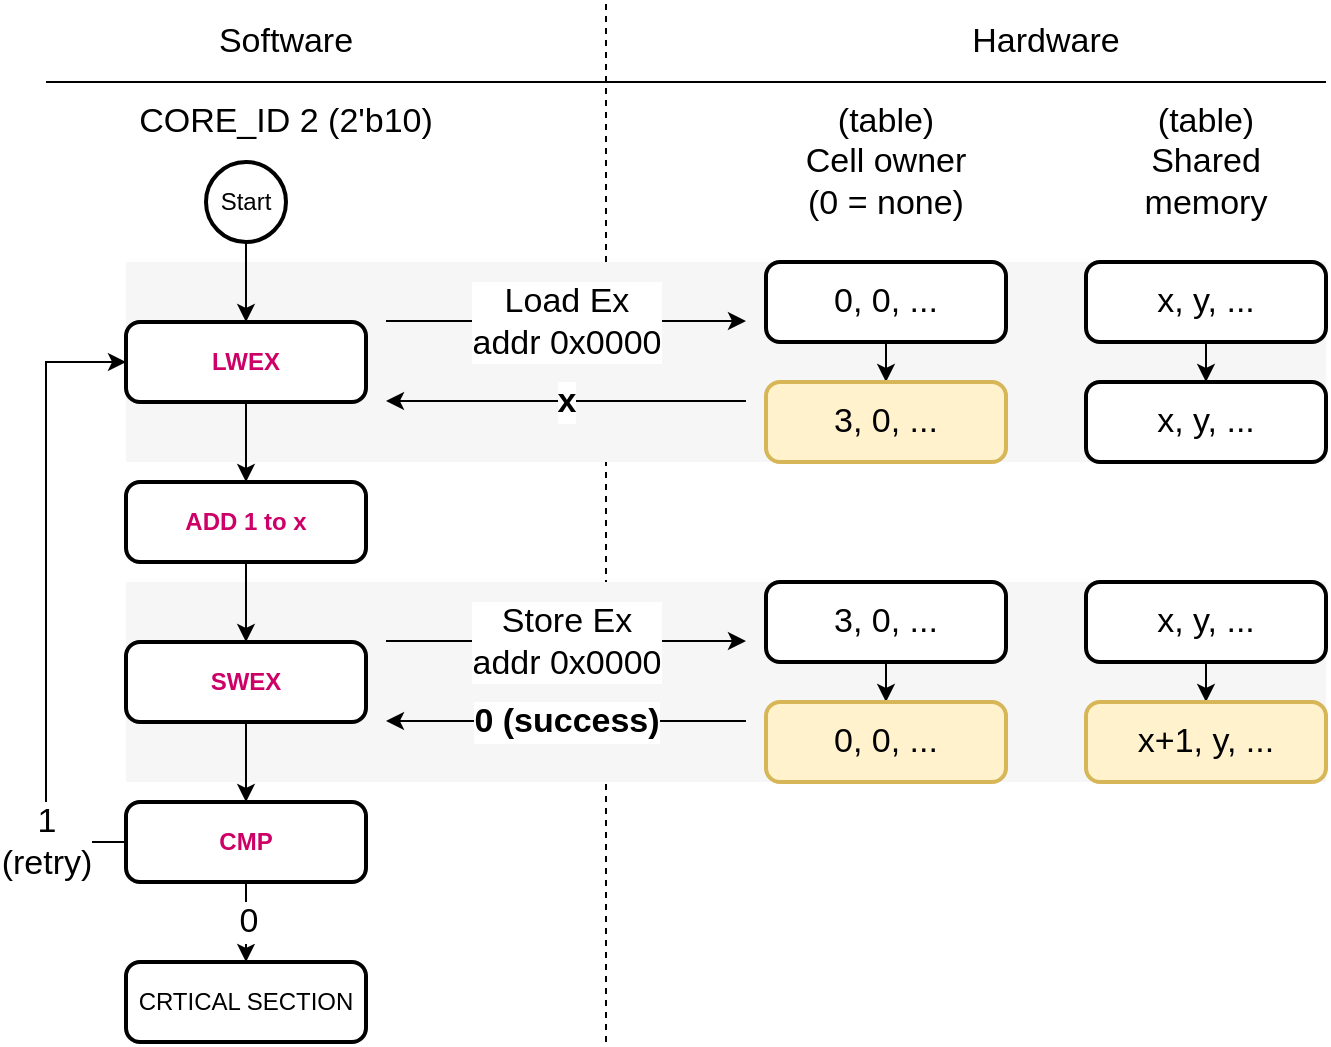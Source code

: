 <mxfile version="10.9.8" type="device"><diagram id="5iOHkhBO81E3pEacOJUz" name="Page-1"><mxGraphModel dx="1221" dy="658" grid="1" gridSize="10" guides="1" tooltips="1" connect="1" arrows="1" fold="1" page="1" pageScale="1" pageWidth="827" pageHeight="1169" math="0" shadow="0"><root><mxCell id="0"/><mxCell id="1" parent="0"/><mxCell id="m4iG0RVRwc96b8474r9m-54" value="" style="endArrow=none;dashed=1;html=1;fontSize=17;" edge="1" parent="1"><mxGeometry width="50" height="50" relative="1" as="geometry"><mxPoint x="400" y="520" as="sourcePoint"/><mxPoint x="400" as="targetPoint"/></mxGeometry></mxCell><mxCell id="m4iG0RVRwc96b8474r9m-53" value="" style="rounded=0;whiteSpace=wrap;html=1;fontSize=17;align=left;strokeColor=none;fillColor=#F6F6F6;" vertex="1" parent="1"><mxGeometry x="160" y="130" width="600" height="100" as="geometry"/></mxCell><mxCell id="m4iG0RVRwc96b8474r9m-52" value="" style="rounded=0;whiteSpace=wrap;html=1;fontSize=17;align=left;strokeColor=none;fillColor=#F6F6F6;" vertex="1" parent="1"><mxGeometry x="160" y="290" width="600" height="100" as="geometry"/></mxCell><mxCell id="m4iG0RVRwc96b8474r9m-31" style="edgeStyle=orthogonalEdgeStyle;rounded=0;orthogonalLoop=1;jettySize=auto;html=1;exitX=0.5;exitY=1;exitDx=0;exitDy=0;startArrow=none;startFill=0;endArrow=classic;endFill=1;fontSize=17;" edge="1" parent="1" source="m4iG0RVRwc96b8474r9m-1"><mxGeometry relative="1" as="geometry"><mxPoint x="220" y="240" as="targetPoint"/></mxGeometry></mxCell><mxCell id="m4iG0RVRwc96b8474r9m-1" value="LWEX" style="rounded=1;whiteSpace=wrap;html=1;absoluteArcSize=1;arcSize=14;strokeWidth=2;fontStyle=1;fontColor=#CC0066;" vertex="1" parent="1"><mxGeometry x="160" y="160" width="120" height="40" as="geometry"/></mxCell><mxCell id="m4iG0RVRwc96b8474r9m-4" style="edgeStyle=orthogonalEdgeStyle;rounded=0;orthogonalLoop=1;jettySize=auto;html=1;exitX=0.5;exitY=1;exitDx=0;exitDy=0;exitPerimeter=0;entryX=0.5;entryY=0;entryDx=0;entryDy=0;" edge="1" parent="1" source="m4iG0RVRwc96b8474r9m-2" target="m4iG0RVRwc96b8474r9m-1"><mxGeometry relative="1" as="geometry"/></mxCell><mxCell id="m4iG0RVRwc96b8474r9m-2" value="Start" style="strokeWidth=2;html=1;shape=mxgraph.flowchart.start_2;whiteSpace=wrap;" vertex="1" parent="1"><mxGeometry x="200" y="80" width="40" height="40" as="geometry"/></mxCell><mxCell id="m4iG0RVRwc96b8474r9m-25" style="edgeStyle=orthogonalEdgeStyle;rounded=0;orthogonalLoop=1;jettySize=auto;html=1;exitX=0.5;exitY=1;exitDx=0;exitDy=0;entryX=0.5;entryY=0;entryDx=0;entryDy=0;fontSize=17;" edge="1" parent="1" source="m4iG0RVRwc96b8474r9m-13" target="m4iG0RVRwc96b8474r9m-24"><mxGeometry relative="1" as="geometry"/></mxCell><mxCell id="m4iG0RVRwc96b8474r9m-13" value="0, 0, ..." style="rounded=1;whiteSpace=wrap;html=1;absoluteArcSize=1;arcSize=14;strokeWidth=2;fontSize=17;" vertex="1" parent="1"><mxGeometry x="480" y="130" width="120" height="40" as="geometry"/></mxCell><mxCell id="m4iG0RVRwc96b8474r9m-28" style="edgeStyle=orthogonalEdgeStyle;rounded=0;orthogonalLoop=1;jettySize=auto;html=1;exitX=0.5;exitY=1;exitDx=0;exitDy=0;entryX=0.5;entryY=0;entryDx=0;entryDy=0;fontSize=17;" edge="1" parent="1" source="m4iG0RVRwc96b8474r9m-14" target="m4iG0RVRwc96b8474r9m-27"><mxGeometry relative="1" as="geometry"/></mxCell><mxCell id="m4iG0RVRwc96b8474r9m-14" value="x, y, ..." style="rounded=1;whiteSpace=wrap;html=1;absoluteArcSize=1;arcSize=14;strokeWidth=2;fontSize=17;" vertex="1" parent="1"><mxGeometry x="640" y="130" width="120" height="40" as="geometry"/></mxCell><mxCell id="m4iG0RVRwc96b8474r9m-15" value="CORE_ID 2 (2'b10)" style="text;html=1;strokeColor=none;fillColor=none;align=center;verticalAlign=middle;whiteSpace=wrap;rounded=0;fontSize=17;" vertex="1" parent="1"><mxGeometry x="160" y="50" width="160" height="20" as="geometry"/></mxCell><mxCell id="m4iG0RVRwc96b8474r9m-17" value="Software" style="text;html=1;strokeColor=none;fillColor=none;align=center;verticalAlign=middle;whiteSpace=wrap;rounded=0;fontSize=17;" vertex="1" parent="1"><mxGeometry x="160" width="160" height="40" as="geometry"/></mxCell><mxCell id="m4iG0RVRwc96b8474r9m-18" value="Hardware" style="text;html=1;strokeColor=none;fillColor=none;align=center;verticalAlign=middle;whiteSpace=wrap;rounded=0;fontSize=17;" vertex="1" parent="1"><mxGeometry x="560" width="120" height="40" as="geometry"/></mxCell><mxCell id="m4iG0RVRwc96b8474r9m-19" value="(table)&lt;br&gt;Cell owner&lt;br&gt;(0 = none)" style="text;html=1;strokeColor=none;fillColor=none;align=center;verticalAlign=middle;whiteSpace=wrap;rounded=0;fontSize=17;" vertex="1" parent="1"><mxGeometry x="480" y="40" width="120" height="80" as="geometry"/></mxCell><mxCell id="m4iG0RVRwc96b8474r9m-20" value="(table)&lt;br&gt;Shared memory" style="text;html=1;strokeColor=none;fillColor=none;align=center;verticalAlign=middle;whiteSpace=wrap;rounded=0;fontSize=17;" vertex="1" parent="1"><mxGeometry x="640" y="40" width="120" height="80" as="geometry"/></mxCell><mxCell id="m4iG0RVRwc96b8474r9m-23" value="Load Ex&lt;br&gt;addr 0x0000" style="endArrow=classic;html=1;fontSize=17;" edge="1" parent="1"><mxGeometry width="50" height="50" relative="1" as="geometry"><mxPoint x="290" y="159.5" as="sourcePoint"/><mxPoint x="470" y="159.5" as="targetPoint"/></mxGeometry></mxCell><mxCell id="m4iG0RVRwc96b8474r9m-24" value="3, 0, ..." style="rounded=1;whiteSpace=wrap;html=1;absoluteArcSize=1;arcSize=14;strokeWidth=2;fontSize=17;fillColor=#fff2cc;strokeColor=#d6b656;" vertex="1" parent="1"><mxGeometry x="480" y="190" width="120" height="40" as="geometry"/></mxCell><mxCell id="m4iG0RVRwc96b8474r9m-27" value="x, y, ..." style="rounded=1;whiteSpace=wrap;html=1;absoluteArcSize=1;arcSize=14;strokeWidth=2;fontSize=17;" vertex="1" parent="1"><mxGeometry x="640" y="190" width="120" height="40" as="geometry"/></mxCell><mxCell id="m4iG0RVRwc96b8474r9m-30" value="x" style="endArrow=none;html=1;fontSize=17;startArrow=classic;startFill=1;endFill=0;fontStyle=1" edge="1" parent="1"><mxGeometry width="50" height="50" relative="1" as="geometry"><mxPoint x="290" y="199.5" as="sourcePoint"/><mxPoint x="470" y="199.5" as="targetPoint"/></mxGeometry></mxCell><mxCell id="m4iG0RVRwc96b8474r9m-35" style="edgeStyle=orthogonalEdgeStyle;rounded=0;orthogonalLoop=1;jettySize=auto;html=1;exitX=0.5;exitY=1;exitDx=0;exitDy=0;entryX=0.5;entryY=0;entryDx=0;entryDy=0;startArrow=none;startFill=0;endArrow=classic;endFill=1;fontSize=17;" edge="1" parent="1" source="m4iG0RVRwc96b8474r9m-32" target="m4iG0RVRwc96b8474r9m-34"><mxGeometry relative="1" as="geometry"/></mxCell><mxCell id="m4iG0RVRwc96b8474r9m-32" value="ADD 1 to x" style="rounded=1;whiteSpace=wrap;html=1;absoluteArcSize=1;arcSize=14;strokeWidth=2;fontStyle=1;fontColor=#CC0066;" vertex="1" parent="1"><mxGeometry x="160" y="240" width="120" height="40" as="geometry"/></mxCell><mxCell id="m4iG0RVRwc96b8474r9m-46" style="edgeStyle=orthogonalEdgeStyle;rounded=0;orthogonalLoop=1;jettySize=auto;html=1;exitX=0.5;exitY=1;exitDx=0;exitDy=0;entryX=0.5;entryY=0;entryDx=0;entryDy=0;startArrow=none;startFill=0;endArrow=classic;endFill=1;fontSize=17;" edge="1" parent="1" source="m4iG0RVRwc96b8474r9m-34" target="m4iG0RVRwc96b8474r9m-45"><mxGeometry relative="1" as="geometry"/></mxCell><mxCell id="m4iG0RVRwc96b8474r9m-34" value="SWEX" style="rounded=1;whiteSpace=wrap;html=1;absoluteArcSize=1;arcSize=14;strokeWidth=2;fontStyle=1;fontColor=#CC0066;" vertex="1" parent="1"><mxGeometry x="160" y="320" width="120" height="40" as="geometry"/></mxCell><mxCell id="m4iG0RVRwc96b8474r9m-36" value="Store Ex&lt;br&gt;addr 0x0000" style="endArrow=classic;html=1;fontSize=17;" edge="1" parent="1"><mxGeometry width="50" height="50" relative="1" as="geometry"><mxPoint x="290" y="319.5" as="sourcePoint"/><mxPoint x="470" y="319.5" as="targetPoint"/></mxGeometry></mxCell><mxCell id="m4iG0RVRwc96b8474r9m-37" value="0 (success)" style="endArrow=none;html=1;fontSize=17;startArrow=classic;startFill=1;endFill=0;fontStyle=1" edge="1" parent="1"><mxGeometry width="50" height="50" relative="1" as="geometry"><mxPoint x="290" y="359.5" as="sourcePoint"/><mxPoint x="470" y="359.5" as="targetPoint"/></mxGeometry></mxCell><mxCell id="m4iG0RVRwc96b8474r9m-38" style="edgeStyle=orthogonalEdgeStyle;rounded=0;orthogonalLoop=1;jettySize=auto;html=1;exitX=0.5;exitY=1;exitDx=0;exitDy=0;entryX=0.5;entryY=0;entryDx=0;entryDy=0;fontSize=17;" edge="1" parent="1" source="m4iG0RVRwc96b8474r9m-39" target="m4iG0RVRwc96b8474r9m-42"><mxGeometry relative="1" as="geometry"/></mxCell><mxCell id="m4iG0RVRwc96b8474r9m-39" value="3, 0, ..." style="rounded=1;whiteSpace=wrap;html=1;absoluteArcSize=1;arcSize=14;strokeWidth=2;fontSize=17;" vertex="1" parent="1"><mxGeometry x="480" y="290" width="120" height="40" as="geometry"/></mxCell><mxCell id="m4iG0RVRwc96b8474r9m-40" style="edgeStyle=orthogonalEdgeStyle;rounded=0;orthogonalLoop=1;jettySize=auto;html=1;exitX=0.5;exitY=1;exitDx=0;exitDy=0;entryX=0.5;entryY=0;entryDx=0;entryDy=0;fontSize=17;" edge="1" parent="1" source="m4iG0RVRwc96b8474r9m-41" target="m4iG0RVRwc96b8474r9m-43"><mxGeometry relative="1" as="geometry"/></mxCell><mxCell id="m4iG0RVRwc96b8474r9m-41" value="x, y, ..." style="rounded=1;whiteSpace=wrap;html=1;absoluteArcSize=1;arcSize=14;strokeWidth=2;fontSize=17;" vertex="1" parent="1"><mxGeometry x="640" y="290" width="120" height="40" as="geometry"/></mxCell><mxCell id="m4iG0RVRwc96b8474r9m-42" value="0, 0, ..." style="rounded=1;whiteSpace=wrap;html=1;absoluteArcSize=1;arcSize=14;strokeWidth=2;fontSize=17;fillColor=#fff2cc;strokeColor=#d6b656;" vertex="1" parent="1"><mxGeometry x="480" y="350" width="120" height="40" as="geometry"/></mxCell><mxCell id="m4iG0RVRwc96b8474r9m-43" value="x+1, y, ..." style="rounded=1;whiteSpace=wrap;html=1;absoluteArcSize=1;arcSize=14;strokeWidth=2;fontSize=17;fillColor=#fff2cc;strokeColor=#d6b656;" vertex="1" parent="1"><mxGeometry x="640" y="350" width="120" height="40" as="geometry"/></mxCell><mxCell id="m4iG0RVRwc96b8474r9m-47" value="0" style="edgeStyle=orthogonalEdgeStyle;rounded=0;orthogonalLoop=1;jettySize=auto;html=1;exitX=0.5;exitY=1;exitDx=0;exitDy=0;startArrow=none;startFill=0;endArrow=classic;endFill=1;fontSize=17;" edge="1" parent="1" source="m4iG0RVRwc96b8474r9m-45"><mxGeometry relative="1" as="geometry"><mxPoint x="220" y="480" as="targetPoint"/><mxPoint as="offset"/></mxGeometry></mxCell><mxCell id="m4iG0RVRwc96b8474r9m-48" value="1&lt;br&gt;(retry)" style="edgeStyle=orthogonalEdgeStyle;rounded=0;orthogonalLoop=1;jettySize=auto;html=1;exitX=0;exitY=0.5;exitDx=0;exitDy=0;entryX=0;entryY=0.5;entryDx=0;entryDy=0;startArrow=none;startFill=0;endArrow=classic;endFill=1;fontSize=17;" edge="1" parent="1" source="m4iG0RVRwc96b8474r9m-45" target="m4iG0RVRwc96b8474r9m-1"><mxGeometry x="-0.75" relative="1" as="geometry"><Array as="points"><mxPoint x="120" y="420"/><mxPoint x="120" y="180"/></Array><mxPoint as="offset"/></mxGeometry></mxCell><mxCell id="m4iG0RVRwc96b8474r9m-45" value="CMP" style="rounded=1;whiteSpace=wrap;html=1;absoluteArcSize=1;arcSize=14;strokeWidth=2;fontStyle=1;fontColor=#CC0066;" vertex="1" parent="1"><mxGeometry x="160" y="400" width="120" height="40" as="geometry"/></mxCell><mxCell id="m4iG0RVRwc96b8474r9m-56" value="CRTICAL SECTION" style="rounded=1;whiteSpace=wrap;html=1;absoluteArcSize=1;arcSize=14;strokeWidth=2;" vertex="1" parent="1"><mxGeometry x="160" y="480" width="120" height="40" as="geometry"/></mxCell><mxCell id="m4iG0RVRwc96b8474r9m-61" value="" style="endArrow=none;html=1;fontSize=17;" edge="1" parent="1"><mxGeometry width="50" height="50" relative="1" as="geometry"><mxPoint x="120" y="40" as="sourcePoint"/><mxPoint x="760" y="40" as="targetPoint"/></mxGeometry></mxCell></root></mxGraphModel></diagram></mxfile>